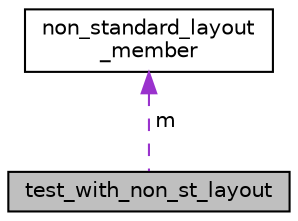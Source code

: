 digraph "test_with_non_st_layout"
{
  edge [fontname="Helvetica",fontsize="10",labelfontname="Helvetica",labelfontsize="10"];
  node [fontname="Helvetica",fontsize="10",shape=record];
  Node1 [label="test_with_non_st_layout",height=0.2,width=0.4,color="black", fillcolor="grey75", style="filled", fontcolor="black"];
  Node2 -> Node1 [dir="back",color="darkorchid3",fontsize="10",style="dashed",label=" m" ];
  Node2 [label="non_standard_layout\l_member",height=0.2,width=0.4,color="black", fillcolor="white", style="filled",URL="$structnon__standard__layout__member.html"];
}
